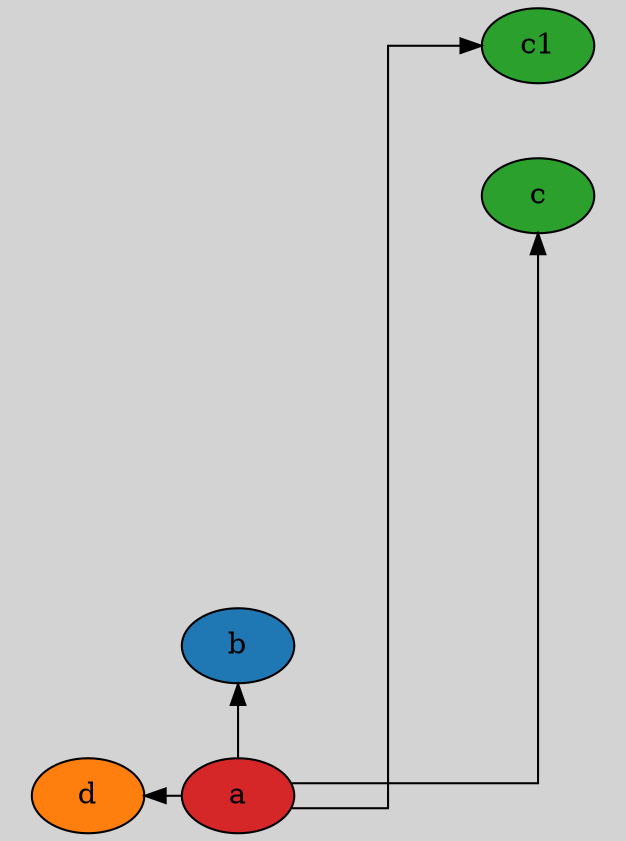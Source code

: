   digraph {
    splines=ortho;
    graph [pad="0.212,0.055" bgcolor=lightgray, layout=neato]
    node [style=filled]
    a [fillcolor="#d62728" pos="0,0" pin=true]
    b [fillcolor="#1f77b4" pos="0,1" pin=true]
    c [fillcolor="#2ca02c" pos="2,4" pin=true]
    c1 [fillcolor="#2ca02c" pos="2,5" pin=true]
    d [fillcolor="#ff7f0e" pos="-1,0" pin=true]
    a -> b
    a -> c
    a -> c1[splines=true, pos="2,2 0,0 1,1 2,2", pin=true];
    a -> d
  }
